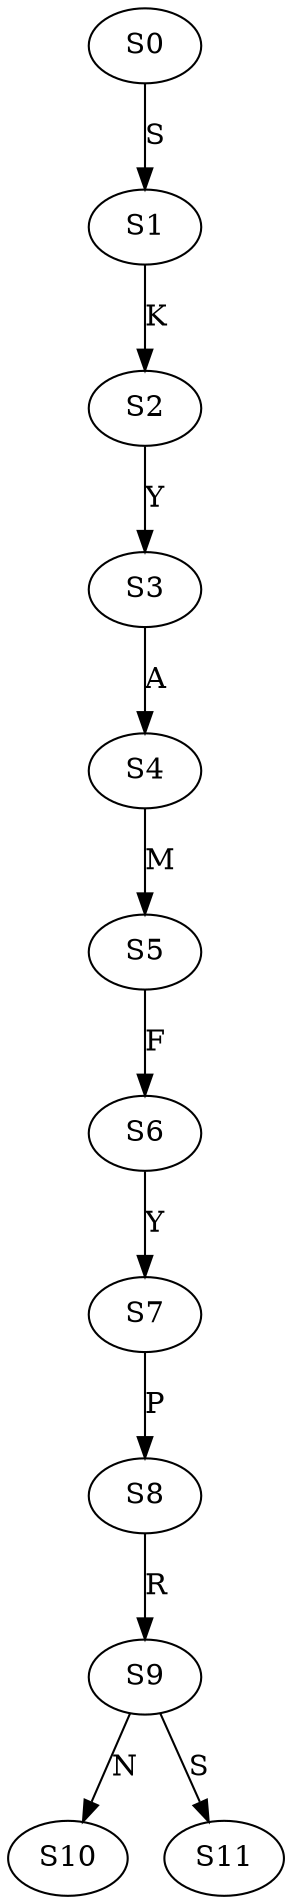 strict digraph  {
	S0 -> S1 [ label = S ];
	S1 -> S2 [ label = K ];
	S2 -> S3 [ label = Y ];
	S3 -> S4 [ label = A ];
	S4 -> S5 [ label = M ];
	S5 -> S6 [ label = F ];
	S6 -> S7 [ label = Y ];
	S7 -> S8 [ label = P ];
	S8 -> S9 [ label = R ];
	S9 -> S10 [ label = N ];
	S9 -> S11 [ label = S ];
}
